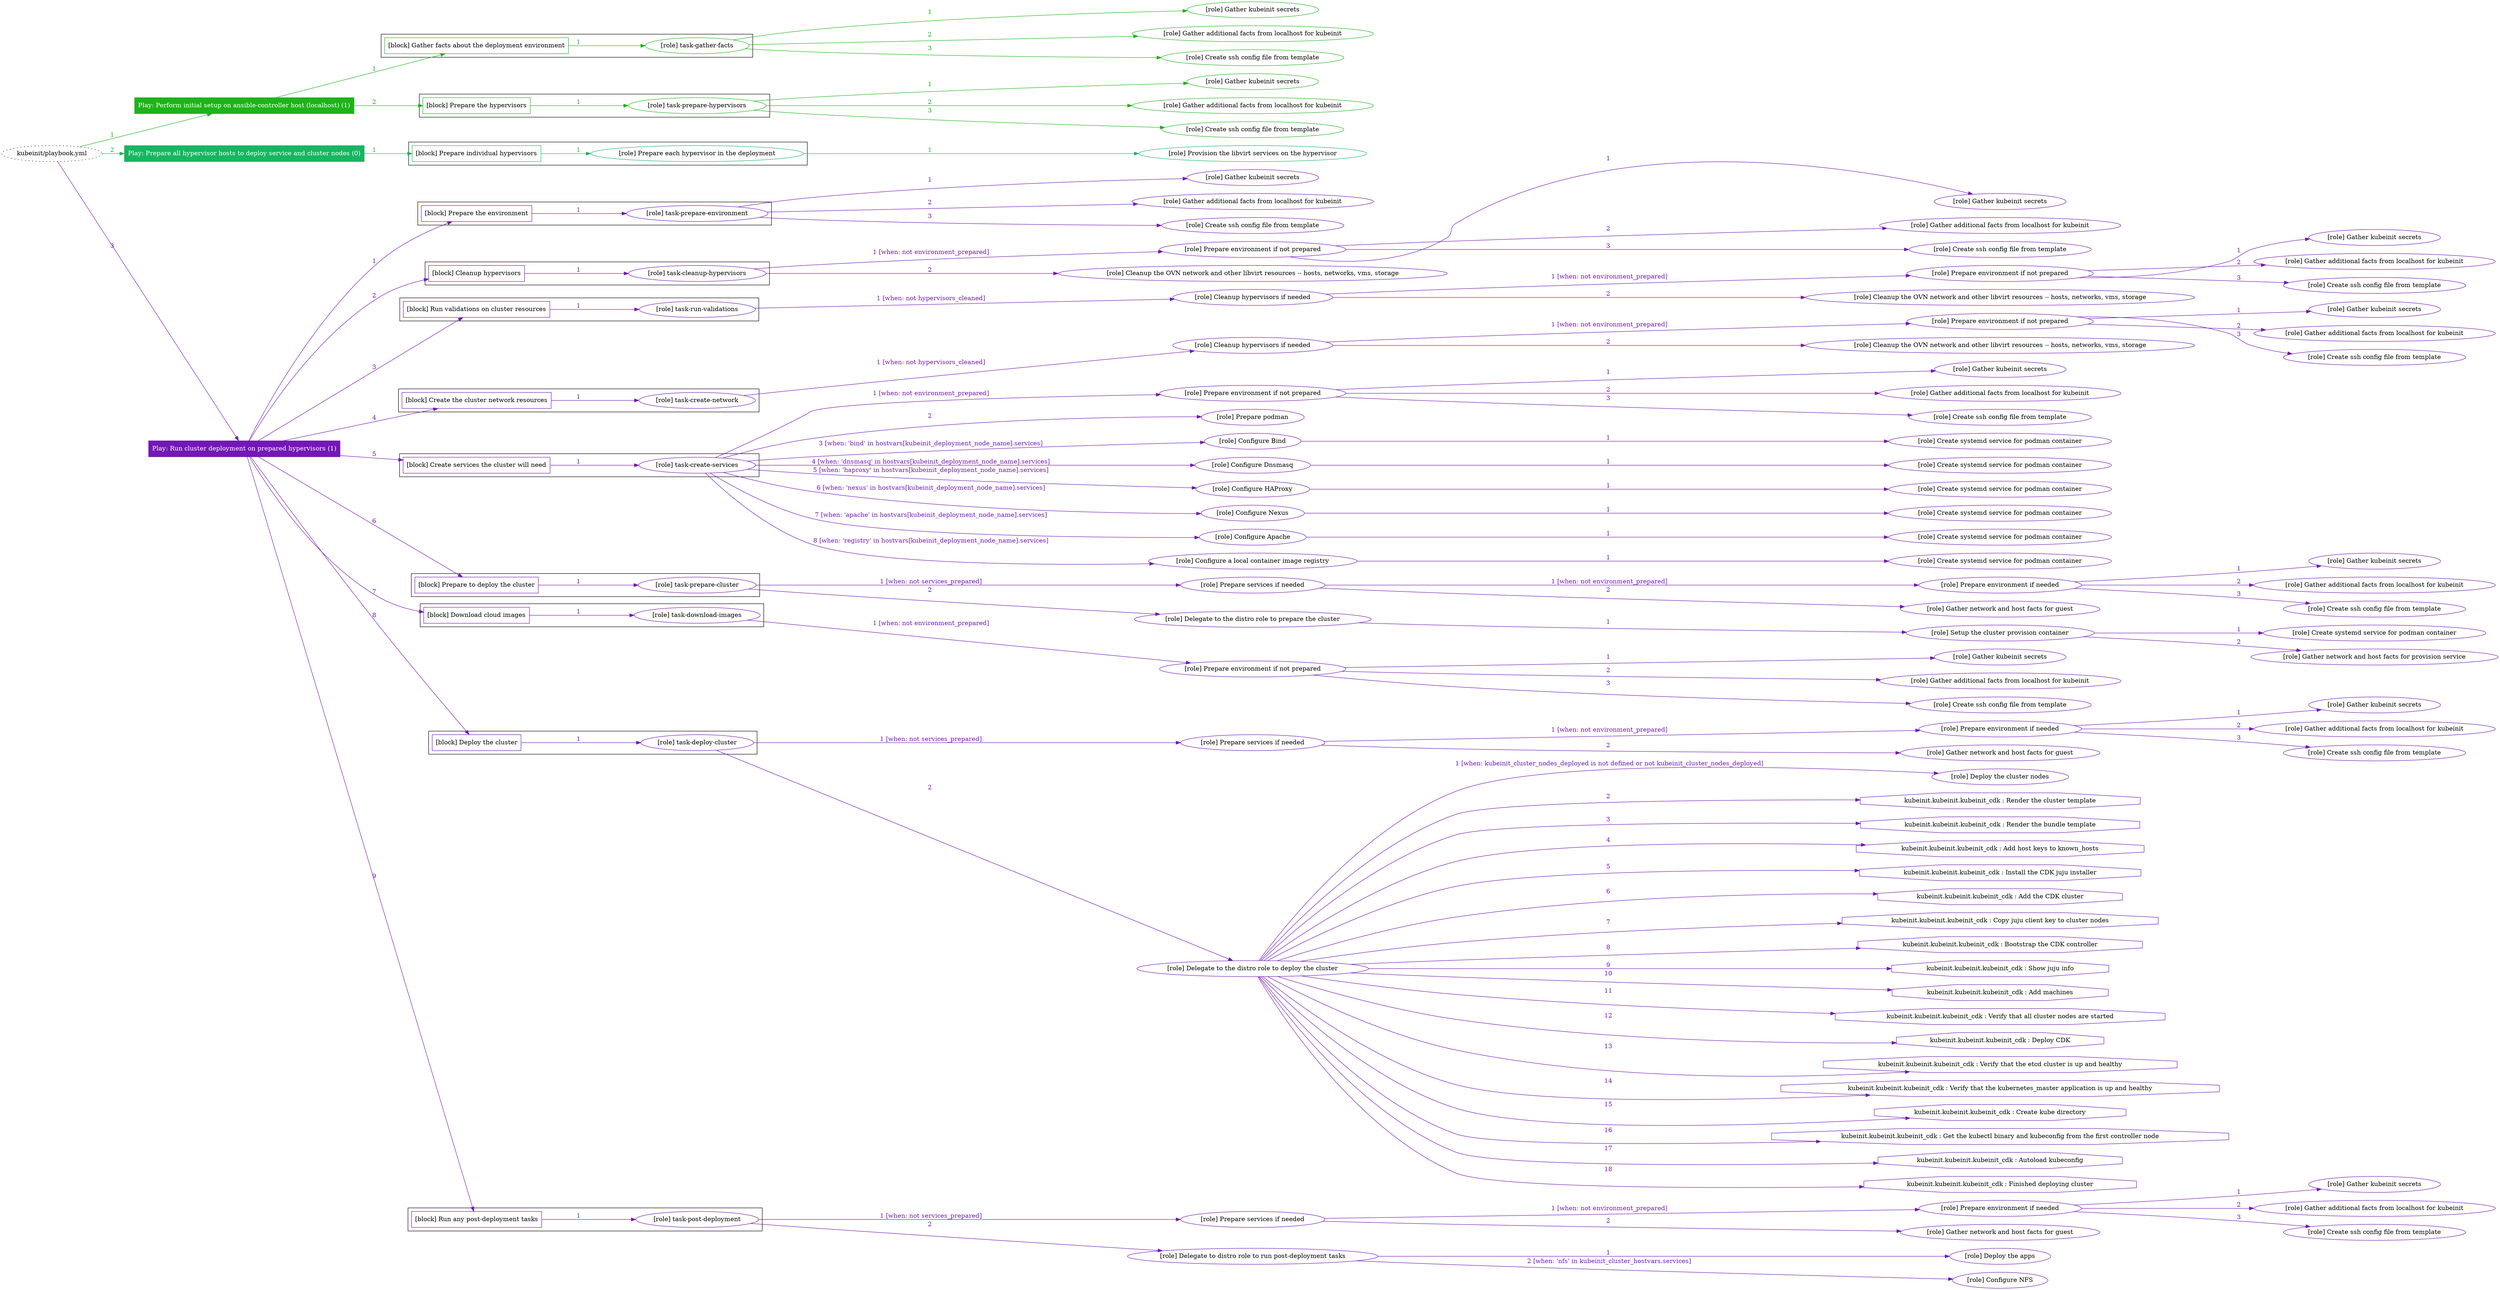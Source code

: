 digraph {
	graph [concentrate=true ordering=in rankdir=LR ratio=fill]
	edge [esep=5 sep=10]
	"kubeinit/playbook.yml" [URL="/home/runner/work/kubeinit/kubeinit/kubeinit/playbook.yml" id=playbook_3b37e452 style=dotted]
	play_360c2d4c [label="Play: Perform initial setup on ansible-controller host (localhost) (1)" URL="/home/runner/work/kubeinit/kubeinit/kubeinit/playbook.yml" color="#1db319" fontcolor="#ffffff" id=play_360c2d4c shape=box style=filled tooltip=localhost]
	"kubeinit/playbook.yml" -> play_360c2d4c [label="1 " color="#1db319" fontcolor="#1db319" id=edge_91021fd5 labeltooltip="1 " tooltip="1 "]
	subgraph "Gather kubeinit secrets" {
		role_ea882848 [label="[role] Gather kubeinit secrets" URL="/home/runner/.ansible/collections/ansible_collections/kubeinit/kubeinit/roles/kubeinit_prepare/tasks/gather_kubeinit_facts.yml" color="#1db319" id=role_ea882848 tooltip="Gather kubeinit secrets"]
	}
	subgraph "Gather additional facts from localhost for kubeinit" {
		role_31c56e1f [label="[role] Gather additional facts from localhost for kubeinit" URL="/home/runner/.ansible/collections/ansible_collections/kubeinit/kubeinit/roles/kubeinit_prepare/tasks/gather_kubeinit_facts.yml" color="#1db319" id=role_31c56e1f tooltip="Gather additional facts from localhost for kubeinit"]
	}
	subgraph "Create ssh config file from template" {
		role_27eafa38 [label="[role] Create ssh config file from template" URL="/home/runner/.ansible/collections/ansible_collections/kubeinit/kubeinit/roles/kubeinit_prepare/tasks/gather_kubeinit_facts.yml" color="#1db319" id=role_27eafa38 tooltip="Create ssh config file from template"]
	}
	subgraph "task-gather-facts" {
		role_3105020d [label="[role] task-gather-facts" URL="/home/runner/work/kubeinit/kubeinit/kubeinit/playbook.yml" color="#1db319" id=role_3105020d tooltip="task-gather-facts"]
		role_3105020d -> role_ea882848 [label="1 " color="#1db319" fontcolor="#1db319" id=edge_9f75a5e8 labeltooltip="1 " tooltip="1 "]
		role_3105020d -> role_31c56e1f [label="2 " color="#1db319" fontcolor="#1db319" id=edge_659d8048 labeltooltip="2 " tooltip="2 "]
		role_3105020d -> role_27eafa38 [label="3 " color="#1db319" fontcolor="#1db319" id=edge_bd22c895 labeltooltip="3 " tooltip="3 "]
	}
	subgraph "Gather kubeinit secrets" {
		role_14be255c [label="[role] Gather kubeinit secrets" URL="/home/runner/.ansible/collections/ansible_collections/kubeinit/kubeinit/roles/kubeinit_prepare/tasks/gather_kubeinit_facts.yml" color="#1db319" id=role_14be255c tooltip="Gather kubeinit secrets"]
	}
	subgraph "Gather additional facts from localhost for kubeinit" {
		role_66a039e3 [label="[role] Gather additional facts from localhost for kubeinit" URL="/home/runner/.ansible/collections/ansible_collections/kubeinit/kubeinit/roles/kubeinit_prepare/tasks/gather_kubeinit_facts.yml" color="#1db319" id=role_66a039e3 tooltip="Gather additional facts from localhost for kubeinit"]
	}
	subgraph "Create ssh config file from template" {
		role_ab0ba039 [label="[role] Create ssh config file from template" URL="/home/runner/.ansible/collections/ansible_collections/kubeinit/kubeinit/roles/kubeinit_prepare/tasks/gather_kubeinit_facts.yml" color="#1db319" id=role_ab0ba039 tooltip="Create ssh config file from template"]
	}
	subgraph "task-prepare-hypervisors" {
		role_f25f57b6 [label="[role] task-prepare-hypervisors" URL="/home/runner/work/kubeinit/kubeinit/kubeinit/playbook.yml" color="#1db319" id=role_f25f57b6 tooltip="task-prepare-hypervisors"]
		role_f25f57b6 -> role_14be255c [label="1 " color="#1db319" fontcolor="#1db319" id=edge_893fb3e1 labeltooltip="1 " tooltip="1 "]
		role_f25f57b6 -> role_66a039e3 [label="2 " color="#1db319" fontcolor="#1db319" id=edge_38ebc9cd labeltooltip="2 " tooltip="2 "]
		role_f25f57b6 -> role_ab0ba039 [label="3 " color="#1db319" fontcolor="#1db319" id=edge_50cd6fd3 labeltooltip="3 " tooltip="3 "]
	}
	subgraph "Play: Perform initial setup on ansible-controller host (localhost) (1)" {
		play_360c2d4c -> block_5e34e811 [label=1 color="#1db319" fontcolor="#1db319" id=edge_1907fbe1 labeltooltip=1 tooltip=1]
		subgraph cluster_block_5e34e811 {
			block_5e34e811 [label="[block] Gather facts about the deployment environment" URL="/home/runner/work/kubeinit/kubeinit/kubeinit/playbook.yml" color="#1db319" id=block_5e34e811 labeltooltip="Gather facts about the deployment environment" shape=box tooltip="Gather facts about the deployment environment"]
			block_5e34e811 -> role_3105020d [label="1 " color="#1db319" fontcolor="#1db319" id=edge_65d6b5a5 labeltooltip="1 " tooltip="1 "]
		}
		play_360c2d4c -> block_6657fe9d [label=2 color="#1db319" fontcolor="#1db319" id=edge_c2ac471c labeltooltip=2 tooltip=2]
		subgraph cluster_block_6657fe9d {
			block_6657fe9d [label="[block] Prepare the hypervisors" URL="/home/runner/work/kubeinit/kubeinit/kubeinit/playbook.yml" color="#1db319" id=block_6657fe9d labeltooltip="Prepare the hypervisors" shape=box tooltip="Prepare the hypervisors"]
			block_6657fe9d -> role_f25f57b6 [label="1 " color="#1db319" fontcolor="#1db319" id=edge_7747023d labeltooltip="1 " tooltip="1 "]
		}
	}
	play_800e9dfe [label="Play: Prepare all hypervisor hosts to deploy service and cluster nodes (0)" URL="/home/runner/work/kubeinit/kubeinit/kubeinit/playbook.yml" color="#16b661" fontcolor="#ffffff" id=play_800e9dfe shape=box style=filled tooltip="Play: Prepare all hypervisor hosts to deploy service and cluster nodes (0)"]
	"kubeinit/playbook.yml" -> play_800e9dfe [label="2 " color="#16b661" fontcolor="#16b661" id=edge_7721105d labeltooltip="2 " tooltip="2 "]
	subgraph "Provision the libvirt services on the hypervisor" {
		role_86040bbc [label="[role] Provision the libvirt services on the hypervisor" URL="/home/runner/.ansible/collections/ansible_collections/kubeinit/kubeinit/roles/kubeinit_prepare/tasks/prepare_hypervisor.yml" color="#16b661" id=role_86040bbc tooltip="Provision the libvirt services on the hypervisor"]
	}
	subgraph "Prepare each hypervisor in the deployment" {
		role_11993ac9 [label="[role] Prepare each hypervisor in the deployment" URL="/home/runner/work/kubeinit/kubeinit/kubeinit/playbook.yml" color="#16b661" id=role_11993ac9 tooltip="Prepare each hypervisor in the deployment"]
		role_11993ac9 -> role_86040bbc [label="1 " color="#16b661" fontcolor="#16b661" id=edge_bc8f6678 labeltooltip="1 " tooltip="1 "]
	}
	subgraph "Play: Prepare all hypervisor hosts to deploy service and cluster nodes (0)" {
		play_800e9dfe -> block_6d8a402f [label=1 color="#16b661" fontcolor="#16b661" id=edge_abdc476a labeltooltip=1 tooltip=1]
		subgraph cluster_block_6d8a402f {
			block_6d8a402f [label="[block] Prepare individual hypervisors" URL="/home/runner/work/kubeinit/kubeinit/kubeinit/playbook.yml" color="#16b661" id=block_6d8a402f labeltooltip="Prepare individual hypervisors" shape=box tooltip="Prepare individual hypervisors"]
			block_6d8a402f -> role_11993ac9 [label="1 " color="#16b661" fontcolor="#16b661" id=edge_d0e39edf labeltooltip="1 " tooltip="1 "]
		}
	}
	play_8bd42b9a [label="Play: Run cluster deployment on prepared hypervisors (1)" URL="/home/runner/work/kubeinit/kubeinit/kubeinit/playbook.yml" color="#7318b4" fontcolor="#ffffff" id=play_8bd42b9a shape=box style=filled tooltip=localhost]
	"kubeinit/playbook.yml" -> play_8bd42b9a [label="3 " color="#7318b4" fontcolor="#7318b4" id=edge_e35b1293 labeltooltip="3 " tooltip="3 "]
	subgraph "Gather kubeinit secrets" {
		role_532345cc [label="[role] Gather kubeinit secrets" URL="/home/runner/.ansible/collections/ansible_collections/kubeinit/kubeinit/roles/kubeinit_prepare/tasks/gather_kubeinit_facts.yml" color="#7318b4" id=role_532345cc tooltip="Gather kubeinit secrets"]
	}
	subgraph "Gather additional facts from localhost for kubeinit" {
		role_2ceafe05 [label="[role] Gather additional facts from localhost for kubeinit" URL="/home/runner/.ansible/collections/ansible_collections/kubeinit/kubeinit/roles/kubeinit_prepare/tasks/gather_kubeinit_facts.yml" color="#7318b4" id=role_2ceafe05 tooltip="Gather additional facts from localhost for kubeinit"]
	}
	subgraph "Create ssh config file from template" {
		role_01a2d645 [label="[role] Create ssh config file from template" URL="/home/runner/.ansible/collections/ansible_collections/kubeinit/kubeinit/roles/kubeinit_prepare/tasks/gather_kubeinit_facts.yml" color="#7318b4" id=role_01a2d645 tooltip="Create ssh config file from template"]
	}
	subgraph "task-prepare-environment" {
		role_55d20f44 [label="[role] task-prepare-environment" URL="/home/runner/work/kubeinit/kubeinit/kubeinit/playbook.yml" color="#7318b4" id=role_55d20f44 tooltip="task-prepare-environment"]
		role_55d20f44 -> role_532345cc [label="1 " color="#7318b4" fontcolor="#7318b4" id=edge_f7ebcd70 labeltooltip="1 " tooltip="1 "]
		role_55d20f44 -> role_2ceafe05 [label="2 " color="#7318b4" fontcolor="#7318b4" id=edge_6fd920c9 labeltooltip="2 " tooltip="2 "]
		role_55d20f44 -> role_01a2d645 [label="3 " color="#7318b4" fontcolor="#7318b4" id=edge_0a0a8390 labeltooltip="3 " tooltip="3 "]
	}
	subgraph "Gather kubeinit secrets" {
		role_47300f18 [label="[role] Gather kubeinit secrets" URL="/home/runner/.ansible/collections/ansible_collections/kubeinit/kubeinit/roles/kubeinit_prepare/tasks/gather_kubeinit_facts.yml" color="#7318b4" id=role_47300f18 tooltip="Gather kubeinit secrets"]
	}
	subgraph "Gather additional facts from localhost for kubeinit" {
		role_c5dfd866 [label="[role] Gather additional facts from localhost for kubeinit" URL="/home/runner/.ansible/collections/ansible_collections/kubeinit/kubeinit/roles/kubeinit_prepare/tasks/gather_kubeinit_facts.yml" color="#7318b4" id=role_c5dfd866 tooltip="Gather additional facts from localhost for kubeinit"]
	}
	subgraph "Create ssh config file from template" {
		role_70822067 [label="[role] Create ssh config file from template" URL="/home/runner/.ansible/collections/ansible_collections/kubeinit/kubeinit/roles/kubeinit_prepare/tasks/gather_kubeinit_facts.yml" color="#7318b4" id=role_70822067 tooltip="Create ssh config file from template"]
	}
	subgraph "Prepare environment if not prepared" {
		role_818c3ec5 [label="[role] Prepare environment if not prepared" URL="/home/runner/.ansible/collections/ansible_collections/kubeinit/kubeinit/roles/kubeinit_prepare/tasks/cleanup_hypervisors.yml" color="#7318b4" id=role_818c3ec5 tooltip="Prepare environment if not prepared"]
		role_818c3ec5 -> role_47300f18 [label="1 " color="#7318b4" fontcolor="#7318b4" id=edge_73001e1b labeltooltip="1 " tooltip="1 "]
		role_818c3ec5 -> role_c5dfd866 [label="2 " color="#7318b4" fontcolor="#7318b4" id=edge_ef7d039e labeltooltip="2 " tooltip="2 "]
		role_818c3ec5 -> role_70822067 [label="3 " color="#7318b4" fontcolor="#7318b4" id=edge_ca744773 labeltooltip="3 " tooltip="3 "]
	}
	subgraph "Cleanup the OVN network and other libvirt resources -- hosts, networks, vms, storage" {
		role_7beee5cb [label="[role] Cleanup the OVN network and other libvirt resources -- hosts, networks, vms, storage" URL="/home/runner/.ansible/collections/ansible_collections/kubeinit/kubeinit/roles/kubeinit_prepare/tasks/cleanup_hypervisors.yml" color="#7318b4" id=role_7beee5cb tooltip="Cleanup the OVN network and other libvirt resources -- hosts, networks, vms, storage"]
	}
	subgraph "task-cleanup-hypervisors" {
		role_1c40bf9e [label="[role] task-cleanup-hypervisors" URL="/home/runner/work/kubeinit/kubeinit/kubeinit/playbook.yml" color="#7318b4" id=role_1c40bf9e tooltip="task-cleanup-hypervisors"]
		role_1c40bf9e -> role_818c3ec5 [label="1 [when: not environment_prepared]" color="#7318b4" fontcolor="#7318b4" id=edge_4b00d526 labeltooltip="1 [when: not environment_prepared]" tooltip="1 [when: not environment_prepared]"]
		role_1c40bf9e -> role_7beee5cb [label="2 " color="#7318b4" fontcolor="#7318b4" id=edge_b71c4c86 labeltooltip="2 " tooltip="2 "]
	}
	subgraph "Gather kubeinit secrets" {
		role_f2fe9dba [label="[role] Gather kubeinit secrets" URL="/home/runner/.ansible/collections/ansible_collections/kubeinit/kubeinit/roles/kubeinit_prepare/tasks/gather_kubeinit_facts.yml" color="#7318b4" id=role_f2fe9dba tooltip="Gather kubeinit secrets"]
	}
	subgraph "Gather additional facts from localhost for kubeinit" {
		role_7a7a7477 [label="[role] Gather additional facts from localhost for kubeinit" URL="/home/runner/.ansible/collections/ansible_collections/kubeinit/kubeinit/roles/kubeinit_prepare/tasks/gather_kubeinit_facts.yml" color="#7318b4" id=role_7a7a7477 tooltip="Gather additional facts from localhost for kubeinit"]
	}
	subgraph "Create ssh config file from template" {
		role_494700b0 [label="[role] Create ssh config file from template" URL="/home/runner/.ansible/collections/ansible_collections/kubeinit/kubeinit/roles/kubeinit_prepare/tasks/gather_kubeinit_facts.yml" color="#7318b4" id=role_494700b0 tooltip="Create ssh config file from template"]
	}
	subgraph "Prepare environment if not prepared" {
		role_36cc3436 [label="[role] Prepare environment if not prepared" URL="/home/runner/.ansible/collections/ansible_collections/kubeinit/kubeinit/roles/kubeinit_prepare/tasks/cleanup_hypervisors.yml" color="#7318b4" id=role_36cc3436 tooltip="Prepare environment if not prepared"]
		role_36cc3436 -> role_f2fe9dba [label="1 " color="#7318b4" fontcolor="#7318b4" id=edge_f0c7b9e0 labeltooltip="1 " tooltip="1 "]
		role_36cc3436 -> role_7a7a7477 [label="2 " color="#7318b4" fontcolor="#7318b4" id=edge_02cf8288 labeltooltip="2 " tooltip="2 "]
		role_36cc3436 -> role_494700b0 [label="3 " color="#7318b4" fontcolor="#7318b4" id=edge_39e6e42d labeltooltip="3 " tooltip="3 "]
	}
	subgraph "Cleanup the OVN network and other libvirt resources -- hosts, networks, vms, storage" {
		role_5fbea545 [label="[role] Cleanup the OVN network and other libvirt resources -- hosts, networks, vms, storage" URL="/home/runner/.ansible/collections/ansible_collections/kubeinit/kubeinit/roles/kubeinit_prepare/tasks/cleanup_hypervisors.yml" color="#7318b4" id=role_5fbea545 tooltip="Cleanup the OVN network and other libvirt resources -- hosts, networks, vms, storage"]
	}
	subgraph "Cleanup hypervisors if needed" {
		role_3d99aa75 [label="[role] Cleanup hypervisors if needed" URL="/home/runner/.ansible/collections/ansible_collections/kubeinit/kubeinit/roles/kubeinit_validations/tasks/main.yml" color="#7318b4" id=role_3d99aa75 tooltip="Cleanup hypervisors if needed"]
		role_3d99aa75 -> role_36cc3436 [label="1 [when: not environment_prepared]" color="#7318b4" fontcolor="#7318b4" id=edge_18e7d1c7 labeltooltip="1 [when: not environment_prepared]" tooltip="1 [when: not environment_prepared]"]
		role_3d99aa75 -> role_5fbea545 [label="2 " color="#7318b4" fontcolor="#7318b4" id=edge_2e777cbf labeltooltip="2 " tooltip="2 "]
	}
	subgraph "task-run-validations" {
		role_792c87e7 [label="[role] task-run-validations" URL="/home/runner/work/kubeinit/kubeinit/kubeinit/playbook.yml" color="#7318b4" id=role_792c87e7 tooltip="task-run-validations"]
		role_792c87e7 -> role_3d99aa75 [label="1 [when: not hypervisors_cleaned]" color="#7318b4" fontcolor="#7318b4" id=edge_04b2799e labeltooltip="1 [when: not hypervisors_cleaned]" tooltip="1 [when: not hypervisors_cleaned]"]
	}
	subgraph "Gather kubeinit secrets" {
		role_2d4e9ceb [label="[role] Gather kubeinit secrets" URL="/home/runner/.ansible/collections/ansible_collections/kubeinit/kubeinit/roles/kubeinit_prepare/tasks/gather_kubeinit_facts.yml" color="#7318b4" id=role_2d4e9ceb tooltip="Gather kubeinit secrets"]
	}
	subgraph "Gather additional facts from localhost for kubeinit" {
		role_15e44783 [label="[role] Gather additional facts from localhost for kubeinit" URL="/home/runner/.ansible/collections/ansible_collections/kubeinit/kubeinit/roles/kubeinit_prepare/tasks/gather_kubeinit_facts.yml" color="#7318b4" id=role_15e44783 tooltip="Gather additional facts from localhost for kubeinit"]
	}
	subgraph "Create ssh config file from template" {
		role_88fb9bd9 [label="[role] Create ssh config file from template" URL="/home/runner/.ansible/collections/ansible_collections/kubeinit/kubeinit/roles/kubeinit_prepare/tasks/gather_kubeinit_facts.yml" color="#7318b4" id=role_88fb9bd9 tooltip="Create ssh config file from template"]
	}
	subgraph "Prepare environment if not prepared" {
		role_e8b217a5 [label="[role] Prepare environment if not prepared" URL="/home/runner/.ansible/collections/ansible_collections/kubeinit/kubeinit/roles/kubeinit_prepare/tasks/cleanup_hypervisors.yml" color="#7318b4" id=role_e8b217a5 tooltip="Prepare environment if not prepared"]
		role_e8b217a5 -> role_2d4e9ceb [label="1 " color="#7318b4" fontcolor="#7318b4" id=edge_bb308c58 labeltooltip="1 " tooltip="1 "]
		role_e8b217a5 -> role_15e44783 [label="2 " color="#7318b4" fontcolor="#7318b4" id=edge_b80c3da3 labeltooltip="2 " tooltip="2 "]
		role_e8b217a5 -> role_88fb9bd9 [label="3 " color="#7318b4" fontcolor="#7318b4" id=edge_78ec3226 labeltooltip="3 " tooltip="3 "]
	}
	subgraph "Cleanup the OVN network and other libvirt resources -- hosts, networks, vms, storage" {
		role_8363f24f [label="[role] Cleanup the OVN network and other libvirt resources -- hosts, networks, vms, storage" URL="/home/runner/.ansible/collections/ansible_collections/kubeinit/kubeinit/roles/kubeinit_prepare/tasks/cleanup_hypervisors.yml" color="#7318b4" id=role_8363f24f tooltip="Cleanup the OVN network and other libvirt resources -- hosts, networks, vms, storage"]
	}
	subgraph "Cleanup hypervisors if needed" {
		role_6d2e249d [label="[role] Cleanup hypervisors if needed" URL="/home/runner/.ansible/collections/ansible_collections/kubeinit/kubeinit/roles/kubeinit_libvirt/tasks/create_network.yml" color="#7318b4" id=role_6d2e249d tooltip="Cleanup hypervisors if needed"]
		role_6d2e249d -> role_e8b217a5 [label="1 [when: not environment_prepared]" color="#7318b4" fontcolor="#7318b4" id=edge_24ce5d4f labeltooltip="1 [when: not environment_prepared]" tooltip="1 [when: not environment_prepared]"]
		role_6d2e249d -> role_8363f24f [label="2 " color="#7318b4" fontcolor="#7318b4" id=edge_d453344c labeltooltip="2 " tooltip="2 "]
	}
	subgraph "task-create-network" {
		role_5b91f399 [label="[role] task-create-network" URL="/home/runner/work/kubeinit/kubeinit/kubeinit/playbook.yml" color="#7318b4" id=role_5b91f399 tooltip="task-create-network"]
		role_5b91f399 -> role_6d2e249d [label="1 [when: not hypervisors_cleaned]" color="#7318b4" fontcolor="#7318b4" id=edge_03b45d19 labeltooltip="1 [when: not hypervisors_cleaned]" tooltip="1 [when: not hypervisors_cleaned]"]
	}
	subgraph "Gather kubeinit secrets" {
		role_a3569d53 [label="[role] Gather kubeinit secrets" URL="/home/runner/.ansible/collections/ansible_collections/kubeinit/kubeinit/roles/kubeinit_prepare/tasks/gather_kubeinit_facts.yml" color="#7318b4" id=role_a3569d53 tooltip="Gather kubeinit secrets"]
	}
	subgraph "Gather additional facts from localhost for kubeinit" {
		role_89f5ee09 [label="[role] Gather additional facts from localhost for kubeinit" URL="/home/runner/.ansible/collections/ansible_collections/kubeinit/kubeinit/roles/kubeinit_prepare/tasks/gather_kubeinit_facts.yml" color="#7318b4" id=role_89f5ee09 tooltip="Gather additional facts from localhost for kubeinit"]
	}
	subgraph "Create ssh config file from template" {
		role_f587d623 [label="[role] Create ssh config file from template" URL="/home/runner/.ansible/collections/ansible_collections/kubeinit/kubeinit/roles/kubeinit_prepare/tasks/gather_kubeinit_facts.yml" color="#7318b4" id=role_f587d623 tooltip="Create ssh config file from template"]
	}
	subgraph "Prepare environment if not prepared" {
		role_34d4a535 [label="[role] Prepare environment if not prepared" URL="/home/runner/.ansible/collections/ansible_collections/kubeinit/kubeinit/roles/kubeinit_services/tasks/main.yml" color="#7318b4" id=role_34d4a535 tooltip="Prepare environment if not prepared"]
		role_34d4a535 -> role_a3569d53 [label="1 " color="#7318b4" fontcolor="#7318b4" id=edge_d381cc14 labeltooltip="1 " tooltip="1 "]
		role_34d4a535 -> role_89f5ee09 [label="2 " color="#7318b4" fontcolor="#7318b4" id=edge_0caadff8 labeltooltip="2 " tooltip="2 "]
		role_34d4a535 -> role_f587d623 [label="3 " color="#7318b4" fontcolor="#7318b4" id=edge_bfb29049 labeltooltip="3 " tooltip="3 "]
	}
	subgraph "Prepare podman" {
		role_8f93bff7 [label="[role] Prepare podman" URL="/home/runner/.ansible/collections/ansible_collections/kubeinit/kubeinit/roles/kubeinit_services/tasks/00_create_service_pod.yml" color="#7318b4" id=role_8f93bff7 tooltip="Prepare podman"]
	}
	subgraph "Create systemd service for podman container" {
		role_2a3897d2 [label="[role] Create systemd service for podman container" URL="/home/runner/.ansible/collections/ansible_collections/kubeinit/kubeinit/roles/kubeinit_bind/tasks/main.yml" color="#7318b4" id=role_2a3897d2 tooltip="Create systemd service for podman container"]
	}
	subgraph "Configure Bind" {
		role_b26e2951 [label="[role] Configure Bind" URL="/home/runner/.ansible/collections/ansible_collections/kubeinit/kubeinit/roles/kubeinit_services/tasks/start_services_containers.yml" color="#7318b4" id=role_b26e2951 tooltip="Configure Bind"]
		role_b26e2951 -> role_2a3897d2 [label="1 " color="#7318b4" fontcolor="#7318b4" id=edge_f99e92dc labeltooltip="1 " tooltip="1 "]
	}
	subgraph "Create systemd service for podman container" {
		role_29aaee84 [label="[role] Create systemd service for podman container" URL="/home/runner/.ansible/collections/ansible_collections/kubeinit/kubeinit/roles/kubeinit_dnsmasq/tasks/main.yml" color="#7318b4" id=role_29aaee84 tooltip="Create systemd service for podman container"]
	}
	subgraph "Configure Dnsmasq" {
		role_0491d5f3 [label="[role] Configure Dnsmasq" URL="/home/runner/.ansible/collections/ansible_collections/kubeinit/kubeinit/roles/kubeinit_services/tasks/start_services_containers.yml" color="#7318b4" id=role_0491d5f3 tooltip="Configure Dnsmasq"]
		role_0491d5f3 -> role_29aaee84 [label="1 " color="#7318b4" fontcolor="#7318b4" id=edge_66e7565f labeltooltip="1 " tooltip="1 "]
	}
	subgraph "Create systemd service for podman container" {
		role_543b0492 [label="[role] Create systemd service for podman container" URL="/home/runner/.ansible/collections/ansible_collections/kubeinit/kubeinit/roles/kubeinit_haproxy/tasks/main.yml" color="#7318b4" id=role_543b0492 tooltip="Create systemd service for podman container"]
	}
	subgraph "Configure HAProxy" {
		role_cb4c97b8 [label="[role] Configure HAProxy" URL="/home/runner/.ansible/collections/ansible_collections/kubeinit/kubeinit/roles/kubeinit_services/tasks/start_services_containers.yml" color="#7318b4" id=role_cb4c97b8 tooltip="Configure HAProxy"]
		role_cb4c97b8 -> role_543b0492 [label="1 " color="#7318b4" fontcolor="#7318b4" id=edge_fe84b1f6 labeltooltip="1 " tooltip="1 "]
	}
	subgraph "Create systemd service for podman container" {
		role_afde7040 [label="[role] Create systemd service for podman container" URL="/home/runner/.ansible/collections/ansible_collections/kubeinit/kubeinit/roles/kubeinit_nexus/tasks/main.yml" color="#7318b4" id=role_afde7040 tooltip="Create systemd service for podman container"]
	}
	subgraph "Configure Nexus" {
		role_408b2458 [label="[role] Configure Nexus" URL="/home/runner/.ansible/collections/ansible_collections/kubeinit/kubeinit/roles/kubeinit_services/tasks/start_services_containers.yml" color="#7318b4" id=role_408b2458 tooltip="Configure Nexus"]
		role_408b2458 -> role_afde7040 [label="1 " color="#7318b4" fontcolor="#7318b4" id=edge_9594271b labeltooltip="1 " tooltip="1 "]
	}
	subgraph "Create systemd service for podman container" {
		role_50304197 [label="[role] Create systemd service for podman container" URL="/home/runner/.ansible/collections/ansible_collections/kubeinit/kubeinit/roles/kubeinit_apache/tasks/main.yml" color="#7318b4" id=role_50304197 tooltip="Create systemd service for podman container"]
	}
	subgraph "Configure Apache" {
		role_d90d7fc7 [label="[role] Configure Apache" URL="/home/runner/.ansible/collections/ansible_collections/kubeinit/kubeinit/roles/kubeinit_services/tasks/start_services_containers.yml" color="#7318b4" id=role_d90d7fc7 tooltip="Configure Apache"]
		role_d90d7fc7 -> role_50304197 [label="1 " color="#7318b4" fontcolor="#7318b4" id=edge_68cf2593 labeltooltip="1 " tooltip="1 "]
	}
	subgraph "Create systemd service for podman container" {
		role_1f5a5f9e [label="[role] Create systemd service for podman container" URL="/home/runner/.ansible/collections/ansible_collections/kubeinit/kubeinit/roles/kubeinit_registry/tasks/main.yml" color="#7318b4" id=role_1f5a5f9e tooltip="Create systemd service for podman container"]
	}
	subgraph "Configure a local container image registry" {
		role_2e7edb19 [label="[role] Configure a local container image registry" URL="/home/runner/.ansible/collections/ansible_collections/kubeinit/kubeinit/roles/kubeinit_services/tasks/start_services_containers.yml" color="#7318b4" id=role_2e7edb19 tooltip="Configure a local container image registry"]
		role_2e7edb19 -> role_1f5a5f9e [label="1 " color="#7318b4" fontcolor="#7318b4" id=edge_633bf786 labeltooltip="1 " tooltip="1 "]
	}
	subgraph "task-create-services" {
		role_7564dfad [label="[role] task-create-services" URL="/home/runner/work/kubeinit/kubeinit/kubeinit/playbook.yml" color="#7318b4" id=role_7564dfad tooltip="task-create-services"]
		role_7564dfad -> role_34d4a535 [label="1 [when: not environment_prepared]" color="#7318b4" fontcolor="#7318b4" id=edge_70dec1ed labeltooltip="1 [when: not environment_prepared]" tooltip="1 [when: not environment_prepared]"]
		role_7564dfad -> role_8f93bff7 [label="2 " color="#7318b4" fontcolor="#7318b4" id=edge_8eea9d41 labeltooltip="2 " tooltip="2 "]
		role_7564dfad -> role_b26e2951 [label="3 [when: 'bind' in hostvars[kubeinit_deployment_node_name].services]" color="#7318b4" fontcolor="#7318b4" id=edge_c3fffbf3 labeltooltip="3 [when: 'bind' in hostvars[kubeinit_deployment_node_name].services]" tooltip="3 [when: 'bind' in hostvars[kubeinit_deployment_node_name].services]"]
		role_7564dfad -> role_0491d5f3 [label="4 [when: 'dnsmasq' in hostvars[kubeinit_deployment_node_name].services]" color="#7318b4" fontcolor="#7318b4" id=edge_8bf615b7 labeltooltip="4 [when: 'dnsmasq' in hostvars[kubeinit_deployment_node_name].services]" tooltip="4 [when: 'dnsmasq' in hostvars[kubeinit_deployment_node_name].services]"]
		role_7564dfad -> role_cb4c97b8 [label="5 [when: 'haproxy' in hostvars[kubeinit_deployment_node_name].services]" color="#7318b4" fontcolor="#7318b4" id=edge_ffb120b3 labeltooltip="5 [when: 'haproxy' in hostvars[kubeinit_deployment_node_name].services]" tooltip="5 [when: 'haproxy' in hostvars[kubeinit_deployment_node_name].services]"]
		role_7564dfad -> role_408b2458 [label="6 [when: 'nexus' in hostvars[kubeinit_deployment_node_name].services]" color="#7318b4" fontcolor="#7318b4" id=edge_ccc65208 labeltooltip="6 [when: 'nexus' in hostvars[kubeinit_deployment_node_name].services]" tooltip="6 [when: 'nexus' in hostvars[kubeinit_deployment_node_name].services]"]
		role_7564dfad -> role_d90d7fc7 [label="7 [when: 'apache' in hostvars[kubeinit_deployment_node_name].services]" color="#7318b4" fontcolor="#7318b4" id=edge_a32b6c2c labeltooltip="7 [when: 'apache' in hostvars[kubeinit_deployment_node_name].services]" tooltip="7 [when: 'apache' in hostvars[kubeinit_deployment_node_name].services]"]
		role_7564dfad -> role_2e7edb19 [label="8 [when: 'registry' in hostvars[kubeinit_deployment_node_name].services]" color="#7318b4" fontcolor="#7318b4" id=edge_bd82e862 labeltooltip="8 [when: 'registry' in hostvars[kubeinit_deployment_node_name].services]" tooltip="8 [when: 'registry' in hostvars[kubeinit_deployment_node_name].services]"]
	}
	subgraph "Gather kubeinit secrets" {
		role_e3f36f22 [label="[role] Gather kubeinit secrets" URL="/home/runner/.ansible/collections/ansible_collections/kubeinit/kubeinit/roles/kubeinit_prepare/tasks/gather_kubeinit_facts.yml" color="#7318b4" id=role_e3f36f22 tooltip="Gather kubeinit secrets"]
	}
	subgraph "Gather additional facts from localhost for kubeinit" {
		role_3717c08e [label="[role] Gather additional facts from localhost for kubeinit" URL="/home/runner/.ansible/collections/ansible_collections/kubeinit/kubeinit/roles/kubeinit_prepare/tasks/gather_kubeinit_facts.yml" color="#7318b4" id=role_3717c08e tooltip="Gather additional facts from localhost for kubeinit"]
	}
	subgraph "Create ssh config file from template" {
		role_bc0ce09c [label="[role] Create ssh config file from template" URL="/home/runner/.ansible/collections/ansible_collections/kubeinit/kubeinit/roles/kubeinit_prepare/tasks/gather_kubeinit_facts.yml" color="#7318b4" id=role_bc0ce09c tooltip="Create ssh config file from template"]
	}
	subgraph "Prepare environment if needed" {
		role_7a982067 [label="[role] Prepare environment if needed" URL="/home/runner/.ansible/collections/ansible_collections/kubeinit/kubeinit/roles/kubeinit_services/tasks/prepare_services.yml" color="#7318b4" id=role_7a982067 tooltip="Prepare environment if needed"]
		role_7a982067 -> role_e3f36f22 [label="1 " color="#7318b4" fontcolor="#7318b4" id=edge_ea7087df labeltooltip="1 " tooltip="1 "]
		role_7a982067 -> role_3717c08e [label="2 " color="#7318b4" fontcolor="#7318b4" id=edge_2bc491e7 labeltooltip="2 " tooltip="2 "]
		role_7a982067 -> role_bc0ce09c [label="3 " color="#7318b4" fontcolor="#7318b4" id=edge_22ca3b45 labeltooltip="3 " tooltip="3 "]
	}
	subgraph "Gather network and host facts for guest" {
		role_19f1d19e [label="[role] Gather network and host facts for guest" URL="/home/runner/.ansible/collections/ansible_collections/kubeinit/kubeinit/roles/kubeinit_services/tasks/prepare_services.yml" color="#7318b4" id=role_19f1d19e tooltip="Gather network and host facts for guest"]
	}
	subgraph "Prepare services if needed" {
		role_f237e4f0 [label="[role] Prepare services if needed" URL="/home/runner/.ansible/collections/ansible_collections/kubeinit/kubeinit/roles/kubeinit_prepare/tasks/prepare_cluster.yml" color="#7318b4" id=role_f237e4f0 tooltip="Prepare services if needed"]
		role_f237e4f0 -> role_7a982067 [label="1 [when: not environment_prepared]" color="#7318b4" fontcolor="#7318b4" id=edge_a3e5e89d labeltooltip="1 [when: not environment_prepared]" tooltip="1 [when: not environment_prepared]"]
		role_f237e4f0 -> role_19f1d19e [label="2 " color="#7318b4" fontcolor="#7318b4" id=edge_3398b837 labeltooltip="2 " tooltip="2 "]
	}
	subgraph "Create systemd service for podman container" {
		role_aabb4139 [label="[role] Create systemd service for podman container" URL="/home/runner/.ansible/collections/ansible_collections/kubeinit/kubeinit/roles/kubeinit_services/tasks/create_provision_container.yml" color="#7318b4" id=role_aabb4139 tooltip="Create systemd service for podman container"]
	}
	subgraph "Gather network and host facts for provision service" {
		role_55233422 [label="[role] Gather network and host facts for provision service" URL="/home/runner/.ansible/collections/ansible_collections/kubeinit/kubeinit/roles/kubeinit_services/tasks/create_provision_container.yml" color="#7318b4" id=role_55233422 tooltip="Gather network and host facts for provision service"]
	}
	subgraph "Setup the cluster provision container" {
		role_ecf400a3 [label="[role] Setup the cluster provision container" URL="/home/runner/.ansible/collections/ansible_collections/kubeinit/kubeinit/roles/kubeinit_cdk/tasks/prepare_cluster.yml" color="#7318b4" id=role_ecf400a3 tooltip="Setup the cluster provision container"]
		role_ecf400a3 -> role_aabb4139 [label="1 " color="#7318b4" fontcolor="#7318b4" id=edge_575b6538 labeltooltip="1 " tooltip="1 "]
		role_ecf400a3 -> role_55233422 [label="2 " color="#7318b4" fontcolor="#7318b4" id=edge_b633b2c1 labeltooltip="2 " tooltip="2 "]
	}
	subgraph "Delegate to the distro role to prepare the cluster" {
		role_7e0f0737 [label="[role] Delegate to the distro role to prepare the cluster" URL="/home/runner/.ansible/collections/ansible_collections/kubeinit/kubeinit/roles/kubeinit_prepare/tasks/prepare_cluster.yml" color="#7318b4" id=role_7e0f0737 tooltip="Delegate to the distro role to prepare the cluster"]
		role_7e0f0737 -> role_ecf400a3 [label="1 " color="#7318b4" fontcolor="#7318b4" id=edge_1c95d1e7 labeltooltip="1 " tooltip="1 "]
	}
	subgraph "task-prepare-cluster" {
		role_758f4c3c [label="[role] task-prepare-cluster" URL="/home/runner/work/kubeinit/kubeinit/kubeinit/playbook.yml" color="#7318b4" id=role_758f4c3c tooltip="task-prepare-cluster"]
		role_758f4c3c -> role_f237e4f0 [label="1 [when: not services_prepared]" color="#7318b4" fontcolor="#7318b4" id=edge_8b14850d labeltooltip="1 [when: not services_prepared]" tooltip="1 [when: not services_prepared]"]
		role_758f4c3c -> role_7e0f0737 [label="2 " color="#7318b4" fontcolor="#7318b4" id=edge_9f651f91 labeltooltip="2 " tooltip="2 "]
	}
	subgraph "Gather kubeinit secrets" {
		role_1e5adfa5 [label="[role] Gather kubeinit secrets" URL="/home/runner/.ansible/collections/ansible_collections/kubeinit/kubeinit/roles/kubeinit_prepare/tasks/gather_kubeinit_facts.yml" color="#7318b4" id=role_1e5adfa5 tooltip="Gather kubeinit secrets"]
	}
	subgraph "Gather additional facts from localhost for kubeinit" {
		role_729344f3 [label="[role] Gather additional facts from localhost for kubeinit" URL="/home/runner/.ansible/collections/ansible_collections/kubeinit/kubeinit/roles/kubeinit_prepare/tasks/gather_kubeinit_facts.yml" color="#7318b4" id=role_729344f3 tooltip="Gather additional facts from localhost for kubeinit"]
	}
	subgraph "Create ssh config file from template" {
		role_051df45a [label="[role] Create ssh config file from template" URL="/home/runner/.ansible/collections/ansible_collections/kubeinit/kubeinit/roles/kubeinit_prepare/tasks/gather_kubeinit_facts.yml" color="#7318b4" id=role_051df45a tooltip="Create ssh config file from template"]
	}
	subgraph "Prepare environment if not prepared" {
		role_84dad0c9 [label="[role] Prepare environment if not prepared" URL="/home/runner/.ansible/collections/ansible_collections/kubeinit/kubeinit/roles/kubeinit_libvirt/tasks/download_cloud_images.yml" color="#7318b4" id=role_84dad0c9 tooltip="Prepare environment if not prepared"]
		role_84dad0c9 -> role_1e5adfa5 [label="1 " color="#7318b4" fontcolor="#7318b4" id=edge_ef1219e2 labeltooltip="1 " tooltip="1 "]
		role_84dad0c9 -> role_729344f3 [label="2 " color="#7318b4" fontcolor="#7318b4" id=edge_b287a078 labeltooltip="2 " tooltip="2 "]
		role_84dad0c9 -> role_051df45a [label="3 " color="#7318b4" fontcolor="#7318b4" id=edge_47730cd7 labeltooltip="3 " tooltip="3 "]
	}
	subgraph "task-download-images" {
		role_502d1df2 [label="[role] task-download-images" URL="/home/runner/work/kubeinit/kubeinit/kubeinit/playbook.yml" color="#7318b4" id=role_502d1df2 tooltip="task-download-images"]
		role_502d1df2 -> role_84dad0c9 [label="1 [when: not environment_prepared]" color="#7318b4" fontcolor="#7318b4" id=edge_4d50ab1d labeltooltip="1 [when: not environment_prepared]" tooltip="1 [when: not environment_prepared]"]
	}
	subgraph "Gather kubeinit secrets" {
		role_da57009b [label="[role] Gather kubeinit secrets" URL="/home/runner/.ansible/collections/ansible_collections/kubeinit/kubeinit/roles/kubeinit_prepare/tasks/gather_kubeinit_facts.yml" color="#7318b4" id=role_da57009b tooltip="Gather kubeinit secrets"]
	}
	subgraph "Gather additional facts from localhost for kubeinit" {
		role_37cb04e9 [label="[role] Gather additional facts from localhost for kubeinit" URL="/home/runner/.ansible/collections/ansible_collections/kubeinit/kubeinit/roles/kubeinit_prepare/tasks/gather_kubeinit_facts.yml" color="#7318b4" id=role_37cb04e9 tooltip="Gather additional facts from localhost for kubeinit"]
	}
	subgraph "Create ssh config file from template" {
		role_8f1c13a0 [label="[role] Create ssh config file from template" URL="/home/runner/.ansible/collections/ansible_collections/kubeinit/kubeinit/roles/kubeinit_prepare/tasks/gather_kubeinit_facts.yml" color="#7318b4" id=role_8f1c13a0 tooltip="Create ssh config file from template"]
	}
	subgraph "Prepare environment if needed" {
		role_4034d8fe [label="[role] Prepare environment if needed" URL="/home/runner/.ansible/collections/ansible_collections/kubeinit/kubeinit/roles/kubeinit_services/tasks/prepare_services.yml" color="#7318b4" id=role_4034d8fe tooltip="Prepare environment if needed"]
		role_4034d8fe -> role_da57009b [label="1 " color="#7318b4" fontcolor="#7318b4" id=edge_ffe5127c labeltooltip="1 " tooltip="1 "]
		role_4034d8fe -> role_37cb04e9 [label="2 " color="#7318b4" fontcolor="#7318b4" id=edge_9dde7f70 labeltooltip="2 " tooltip="2 "]
		role_4034d8fe -> role_8f1c13a0 [label="3 " color="#7318b4" fontcolor="#7318b4" id=edge_0ef35fe0 labeltooltip="3 " tooltip="3 "]
	}
	subgraph "Gather network and host facts for guest" {
		role_2435f95d [label="[role] Gather network and host facts for guest" URL="/home/runner/.ansible/collections/ansible_collections/kubeinit/kubeinit/roles/kubeinit_services/tasks/prepare_services.yml" color="#7318b4" id=role_2435f95d tooltip="Gather network and host facts for guest"]
	}
	subgraph "Prepare services if needed" {
		role_7ef30cfb [label="[role] Prepare services if needed" URL="/home/runner/.ansible/collections/ansible_collections/kubeinit/kubeinit/roles/kubeinit_prepare/tasks/deploy_cluster.yml" color="#7318b4" id=role_7ef30cfb tooltip="Prepare services if needed"]
		role_7ef30cfb -> role_4034d8fe [label="1 [when: not environment_prepared]" color="#7318b4" fontcolor="#7318b4" id=edge_8c24cc64 labeltooltip="1 [when: not environment_prepared]" tooltip="1 [when: not environment_prepared]"]
		role_7ef30cfb -> role_2435f95d [label="2 " color="#7318b4" fontcolor="#7318b4" id=edge_86eadcc4 labeltooltip="2 " tooltip="2 "]
	}
	subgraph "Deploy the cluster nodes" {
		role_715c04b2 [label="[role] Deploy the cluster nodes" URL="/home/runner/.ansible/collections/ansible_collections/kubeinit/kubeinit/roles/kubeinit_cdk/tasks/main.yml" color="#7318b4" id=role_715c04b2 tooltip="Deploy the cluster nodes"]
	}
	subgraph "Delegate to the distro role to deploy the cluster" {
		role_85107bdb [label="[role] Delegate to the distro role to deploy the cluster" URL="/home/runner/.ansible/collections/ansible_collections/kubeinit/kubeinit/roles/kubeinit_prepare/tasks/deploy_cluster.yml" color="#7318b4" id=role_85107bdb tooltip="Delegate to the distro role to deploy the cluster"]
		role_85107bdb -> role_715c04b2 [label="1 [when: kubeinit_cluster_nodes_deployed is not defined or not kubeinit_cluster_nodes_deployed]" color="#7318b4" fontcolor="#7318b4" id=edge_fde0b4fe labeltooltip="1 [when: kubeinit_cluster_nodes_deployed is not defined or not kubeinit_cluster_nodes_deployed]" tooltip="1 [when: kubeinit_cluster_nodes_deployed is not defined or not kubeinit_cluster_nodes_deployed]"]
		task_e73d4aae [label="kubeinit.kubeinit.kubeinit_cdk : Render the cluster template" URL="/home/runner/.ansible/collections/ansible_collections/kubeinit/kubeinit/roles/kubeinit_cdk/tasks/main.yml" color="#7318b4" id=task_e73d4aae shape=octagon tooltip="kubeinit.kubeinit.kubeinit_cdk : Render the cluster template"]
		role_85107bdb -> task_e73d4aae [label="2 " color="#7318b4" fontcolor="#7318b4" id=edge_dddd1048 labeltooltip="2 " tooltip="2 "]
		task_0821f55f [label="kubeinit.kubeinit.kubeinit_cdk : Render the bundle template" URL="/home/runner/.ansible/collections/ansible_collections/kubeinit/kubeinit/roles/kubeinit_cdk/tasks/main.yml" color="#7318b4" id=task_0821f55f shape=octagon tooltip="kubeinit.kubeinit.kubeinit_cdk : Render the bundle template"]
		role_85107bdb -> task_0821f55f [label="3 " color="#7318b4" fontcolor="#7318b4" id=edge_b4479635 labeltooltip="3 " tooltip="3 "]
		task_f2372552 [label="kubeinit.kubeinit.kubeinit_cdk : Add host keys to known_hosts" URL="/home/runner/.ansible/collections/ansible_collections/kubeinit/kubeinit/roles/kubeinit_cdk/tasks/main.yml" color="#7318b4" id=task_f2372552 shape=octagon tooltip="kubeinit.kubeinit.kubeinit_cdk : Add host keys to known_hosts"]
		role_85107bdb -> task_f2372552 [label="4 " color="#7318b4" fontcolor="#7318b4" id=edge_1086816d labeltooltip="4 " tooltip="4 "]
		task_06beb836 [label="kubeinit.kubeinit.kubeinit_cdk : Install the CDK juju installer" URL="/home/runner/.ansible/collections/ansible_collections/kubeinit/kubeinit/roles/kubeinit_cdk/tasks/main.yml" color="#7318b4" id=task_06beb836 shape=octagon tooltip="kubeinit.kubeinit.kubeinit_cdk : Install the CDK juju installer"]
		role_85107bdb -> task_06beb836 [label="5 " color="#7318b4" fontcolor="#7318b4" id=edge_090dbca3 labeltooltip="5 " tooltip="5 "]
		task_9f54b617 [label="kubeinit.kubeinit.kubeinit_cdk : Add the CDK cluster" URL="/home/runner/.ansible/collections/ansible_collections/kubeinit/kubeinit/roles/kubeinit_cdk/tasks/main.yml" color="#7318b4" id=task_9f54b617 shape=octagon tooltip="kubeinit.kubeinit.kubeinit_cdk : Add the CDK cluster"]
		role_85107bdb -> task_9f54b617 [label="6 " color="#7318b4" fontcolor="#7318b4" id=edge_9610cc44 labeltooltip="6 " tooltip="6 "]
		task_ceb3efc7 [label="kubeinit.kubeinit.kubeinit_cdk : Copy juju client key to cluster nodes" URL="/home/runner/.ansible/collections/ansible_collections/kubeinit/kubeinit/roles/kubeinit_cdk/tasks/main.yml" color="#7318b4" id=task_ceb3efc7 shape=octagon tooltip="kubeinit.kubeinit.kubeinit_cdk : Copy juju client key to cluster nodes"]
		role_85107bdb -> task_ceb3efc7 [label="7 " color="#7318b4" fontcolor="#7318b4" id=edge_df8108e7 labeltooltip="7 " tooltip="7 "]
		task_db2bf023 [label="kubeinit.kubeinit.kubeinit_cdk : Bootstrap the CDK controller" URL="/home/runner/.ansible/collections/ansible_collections/kubeinit/kubeinit/roles/kubeinit_cdk/tasks/main.yml" color="#7318b4" id=task_db2bf023 shape=octagon tooltip="kubeinit.kubeinit.kubeinit_cdk : Bootstrap the CDK controller"]
		role_85107bdb -> task_db2bf023 [label="8 " color="#7318b4" fontcolor="#7318b4" id=edge_bb02cd40 labeltooltip="8 " tooltip="8 "]
		task_75f9a088 [label="kubeinit.kubeinit.kubeinit_cdk : Show juju info" URL="/home/runner/.ansible/collections/ansible_collections/kubeinit/kubeinit/roles/kubeinit_cdk/tasks/main.yml" color="#7318b4" id=task_75f9a088 shape=octagon tooltip="kubeinit.kubeinit.kubeinit_cdk : Show juju info"]
		role_85107bdb -> task_75f9a088 [label="9 " color="#7318b4" fontcolor="#7318b4" id=edge_9ee02bf9 labeltooltip="9 " tooltip="9 "]
		task_fad42476 [label="kubeinit.kubeinit.kubeinit_cdk : Add machines" URL="/home/runner/.ansible/collections/ansible_collections/kubeinit/kubeinit/roles/kubeinit_cdk/tasks/main.yml" color="#7318b4" id=task_fad42476 shape=octagon tooltip="kubeinit.kubeinit.kubeinit_cdk : Add machines"]
		role_85107bdb -> task_fad42476 [label="10 " color="#7318b4" fontcolor="#7318b4" id=edge_81831b24 labeltooltip="10 " tooltip="10 "]
		task_2ee96593 [label="kubeinit.kubeinit.kubeinit_cdk : Verify that all cluster nodes are started" URL="/home/runner/.ansible/collections/ansible_collections/kubeinit/kubeinit/roles/kubeinit_cdk/tasks/main.yml" color="#7318b4" id=task_2ee96593 shape=octagon tooltip="kubeinit.kubeinit.kubeinit_cdk : Verify that all cluster nodes are started"]
		role_85107bdb -> task_2ee96593 [label="11 " color="#7318b4" fontcolor="#7318b4" id=edge_063032ea labeltooltip="11 " tooltip="11 "]
		task_671de658 [label="kubeinit.kubeinit.kubeinit_cdk : Deploy CDK" URL="/home/runner/.ansible/collections/ansible_collections/kubeinit/kubeinit/roles/kubeinit_cdk/tasks/main.yml" color="#7318b4" id=task_671de658 shape=octagon tooltip="kubeinit.kubeinit.kubeinit_cdk : Deploy CDK"]
		role_85107bdb -> task_671de658 [label="12 " color="#7318b4" fontcolor="#7318b4" id=edge_4cf3bb77 labeltooltip="12 " tooltip="12 "]
		task_8d210014 [label="kubeinit.kubeinit.kubeinit_cdk : Verify that the etcd cluster is up and healthy" URL="/home/runner/.ansible/collections/ansible_collections/kubeinit/kubeinit/roles/kubeinit_cdk/tasks/main.yml" color="#7318b4" id=task_8d210014 shape=octagon tooltip="kubeinit.kubeinit.kubeinit_cdk : Verify that the etcd cluster is up and healthy"]
		role_85107bdb -> task_8d210014 [label="13 " color="#7318b4" fontcolor="#7318b4" id=edge_e62139ad labeltooltip="13 " tooltip="13 "]
		task_0042e2e1 [label="kubeinit.kubeinit.kubeinit_cdk : Verify that the kubernetes_master application is up and healthy" URL="/home/runner/.ansible/collections/ansible_collections/kubeinit/kubeinit/roles/kubeinit_cdk/tasks/main.yml" color="#7318b4" id=task_0042e2e1 shape=octagon tooltip="kubeinit.kubeinit.kubeinit_cdk : Verify that the kubernetes_master application is up and healthy"]
		role_85107bdb -> task_0042e2e1 [label="14 " color="#7318b4" fontcolor="#7318b4" id=edge_ca4f32c0 labeltooltip="14 " tooltip="14 "]
		task_fe804942 [label="kubeinit.kubeinit.kubeinit_cdk : Create kube directory" URL="/home/runner/.ansible/collections/ansible_collections/kubeinit/kubeinit/roles/kubeinit_cdk/tasks/main.yml" color="#7318b4" id=task_fe804942 shape=octagon tooltip="kubeinit.kubeinit.kubeinit_cdk : Create kube directory"]
		role_85107bdb -> task_fe804942 [label="15 " color="#7318b4" fontcolor="#7318b4" id=edge_83e750d6 labeltooltip="15 " tooltip="15 "]
		task_e7130653 [label="kubeinit.kubeinit.kubeinit_cdk : Get the kubectl binary and kubeconfig from the first controller node" URL="/home/runner/.ansible/collections/ansible_collections/kubeinit/kubeinit/roles/kubeinit_cdk/tasks/main.yml" color="#7318b4" id=task_e7130653 shape=octagon tooltip="kubeinit.kubeinit.kubeinit_cdk : Get the kubectl binary and kubeconfig from the first controller node"]
		role_85107bdb -> task_e7130653 [label="16 " color="#7318b4" fontcolor="#7318b4" id=edge_3530a72e labeltooltip="16 " tooltip="16 "]
		task_7eebcb0f [label="kubeinit.kubeinit.kubeinit_cdk : Autoload kubeconfig" URL="/home/runner/.ansible/collections/ansible_collections/kubeinit/kubeinit/roles/kubeinit_cdk/tasks/main.yml" color="#7318b4" id=task_7eebcb0f shape=octagon tooltip="kubeinit.kubeinit.kubeinit_cdk : Autoload kubeconfig"]
		role_85107bdb -> task_7eebcb0f [label="17 " color="#7318b4" fontcolor="#7318b4" id=edge_e798726e labeltooltip="17 " tooltip="17 "]
		task_bc3be1a7 [label="kubeinit.kubeinit.kubeinit_cdk : Finished deploying cluster" URL="/home/runner/.ansible/collections/ansible_collections/kubeinit/kubeinit/roles/kubeinit_cdk/tasks/main.yml" color="#7318b4" id=task_bc3be1a7 shape=octagon tooltip="kubeinit.kubeinit.kubeinit_cdk : Finished deploying cluster"]
		role_85107bdb -> task_bc3be1a7 [label="18 " color="#7318b4" fontcolor="#7318b4" id=edge_13ecaa37 labeltooltip="18 " tooltip="18 "]
	}
	subgraph "task-deploy-cluster" {
		role_29fea4fe [label="[role] task-deploy-cluster" URL="/home/runner/work/kubeinit/kubeinit/kubeinit/playbook.yml" color="#7318b4" id=role_29fea4fe tooltip="task-deploy-cluster"]
		role_29fea4fe -> role_7ef30cfb [label="1 [when: not services_prepared]" color="#7318b4" fontcolor="#7318b4" id=edge_636292d0 labeltooltip="1 [when: not services_prepared]" tooltip="1 [when: not services_prepared]"]
		role_29fea4fe -> role_85107bdb [label="2 " color="#7318b4" fontcolor="#7318b4" id=edge_9e8bc7c7 labeltooltip="2 " tooltip="2 "]
	}
	subgraph "Gather kubeinit secrets" {
		role_ef44b34b [label="[role] Gather kubeinit secrets" URL="/home/runner/.ansible/collections/ansible_collections/kubeinit/kubeinit/roles/kubeinit_prepare/tasks/gather_kubeinit_facts.yml" color="#7318b4" id=role_ef44b34b tooltip="Gather kubeinit secrets"]
	}
	subgraph "Gather additional facts from localhost for kubeinit" {
		role_b43c66f8 [label="[role] Gather additional facts from localhost for kubeinit" URL="/home/runner/.ansible/collections/ansible_collections/kubeinit/kubeinit/roles/kubeinit_prepare/tasks/gather_kubeinit_facts.yml" color="#7318b4" id=role_b43c66f8 tooltip="Gather additional facts from localhost for kubeinit"]
	}
	subgraph "Create ssh config file from template" {
		role_fe377600 [label="[role] Create ssh config file from template" URL="/home/runner/.ansible/collections/ansible_collections/kubeinit/kubeinit/roles/kubeinit_prepare/tasks/gather_kubeinit_facts.yml" color="#7318b4" id=role_fe377600 tooltip="Create ssh config file from template"]
	}
	subgraph "Prepare environment if needed" {
		role_7fff6e33 [label="[role] Prepare environment if needed" URL="/home/runner/.ansible/collections/ansible_collections/kubeinit/kubeinit/roles/kubeinit_services/tasks/prepare_services.yml" color="#7318b4" id=role_7fff6e33 tooltip="Prepare environment if needed"]
		role_7fff6e33 -> role_ef44b34b [label="1 " color="#7318b4" fontcolor="#7318b4" id=edge_7f40ec9a labeltooltip="1 " tooltip="1 "]
		role_7fff6e33 -> role_b43c66f8 [label="2 " color="#7318b4" fontcolor="#7318b4" id=edge_f1262060 labeltooltip="2 " tooltip="2 "]
		role_7fff6e33 -> role_fe377600 [label="3 " color="#7318b4" fontcolor="#7318b4" id=edge_31de0015 labeltooltip="3 " tooltip="3 "]
	}
	subgraph "Gather network and host facts for guest" {
		role_e4eebd36 [label="[role] Gather network and host facts for guest" URL="/home/runner/.ansible/collections/ansible_collections/kubeinit/kubeinit/roles/kubeinit_services/tasks/prepare_services.yml" color="#7318b4" id=role_e4eebd36 tooltip="Gather network and host facts for guest"]
	}
	subgraph "Prepare services if needed" {
		role_03d5faf7 [label="[role] Prepare services if needed" URL="/home/runner/.ansible/collections/ansible_collections/kubeinit/kubeinit/roles/kubeinit_prepare/tasks/post_deployment.yml" color="#7318b4" id=role_03d5faf7 tooltip="Prepare services if needed"]
		role_03d5faf7 -> role_7fff6e33 [label="1 [when: not environment_prepared]" color="#7318b4" fontcolor="#7318b4" id=edge_dc6a9213 labeltooltip="1 [when: not environment_prepared]" tooltip="1 [when: not environment_prepared]"]
		role_03d5faf7 -> role_e4eebd36 [label="2 " color="#7318b4" fontcolor="#7318b4" id=edge_3677813b labeltooltip="2 " tooltip="2 "]
	}
	subgraph "Deploy the apps" {
		role_df7969a3 [label="[role] Deploy the apps" URL="/home/runner/.ansible/collections/ansible_collections/kubeinit/kubeinit/roles/kubeinit_cdk/tasks/post_deployment_tasks.yml" color="#7318b4" id=role_df7969a3 tooltip="Deploy the apps"]
	}
	subgraph "Configure NFS" {
		role_351cc0ee [label="[role] Configure NFS" URL="/home/runner/.ansible/collections/ansible_collections/kubeinit/kubeinit/roles/kubeinit_cdk/tasks/post_deployment_tasks.yml" color="#7318b4" id=role_351cc0ee tooltip="Configure NFS"]
	}
	subgraph "Delegate to distro role to run post-deployment tasks" {
		role_fc6e4823 [label="[role] Delegate to distro role to run post-deployment tasks" URL="/home/runner/.ansible/collections/ansible_collections/kubeinit/kubeinit/roles/kubeinit_prepare/tasks/post_deployment.yml" color="#7318b4" id=role_fc6e4823 tooltip="Delegate to distro role to run post-deployment tasks"]
		role_fc6e4823 -> role_df7969a3 [label="1 " color="#7318b4" fontcolor="#7318b4" id=edge_2162e74b labeltooltip="1 " tooltip="1 "]
		role_fc6e4823 -> role_351cc0ee [label="2 [when: 'nfs' in kubeinit_cluster_hostvars.services]" color="#7318b4" fontcolor="#7318b4" id=edge_f3e646ae labeltooltip="2 [when: 'nfs' in kubeinit_cluster_hostvars.services]" tooltip="2 [when: 'nfs' in kubeinit_cluster_hostvars.services]"]
	}
	subgraph "task-post-deployment" {
		role_4c84ce56 [label="[role] task-post-deployment" URL="/home/runner/work/kubeinit/kubeinit/kubeinit/playbook.yml" color="#7318b4" id=role_4c84ce56 tooltip="task-post-deployment"]
		role_4c84ce56 -> role_03d5faf7 [label="1 [when: not services_prepared]" color="#7318b4" fontcolor="#7318b4" id=edge_946ba7b3 labeltooltip="1 [when: not services_prepared]" tooltip="1 [when: not services_prepared]"]
		role_4c84ce56 -> role_fc6e4823 [label="2 " color="#7318b4" fontcolor="#7318b4" id=edge_11afc914 labeltooltip="2 " tooltip="2 "]
	}
	subgraph "Play: Run cluster deployment on prepared hypervisors (1)" {
		play_8bd42b9a -> block_09f24fd9 [label=1 color="#7318b4" fontcolor="#7318b4" id=edge_f4af35b2 labeltooltip=1 tooltip=1]
		subgraph cluster_block_09f24fd9 {
			block_09f24fd9 [label="[block] Prepare the environment" URL="/home/runner/work/kubeinit/kubeinit/kubeinit/playbook.yml" color="#7318b4" id=block_09f24fd9 labeltooltip="Prepare the environment" shape=box tooltip="Prepare the environment"]
			block_09f24fd9 -> role_55d20f44 [label="1 " color="#7318b4" fontcolor="#7318b4" id=edge_9c93f433 labeltooltip="1 " tooltip="1 "]
		}
		play_8bd42b9a -> block_393676a9 [label=2 color="#7318b4" fontcolor="#7318b4" id=edge_b6097115 labeltooltip=2 tooltip=2]
		subgraph cluster_block_393676a9 {
			block_393676a9 [label="[block] Cleanup hypervisors" URL="/home/runner/work/kubeinit/kubeinit/kubeinit/playbook.yml" color="#7318b4" id=block_393676a9 labeltooltip="Cleanup hypervisors" shape=box tooltip="Cleanup hypervisors"]
			block_393676a9 -> role_1c40bf9e [label="1 " color="#7318b4" fontcolor="#7318b4" id=edge_a7ca5162 labeltooltip="1 " tooltip="1 "]
		}
		play_8bd42b9a -> block_34bd430d [label=3 color="#7318b4" fontcolor="#7318b4" id=edge_de2cb42d labeltooltip=3 tooltip=3]
		subgraph cluster_block_34bd430d {
			block_34bd430d [label="[block] Run validations on cluster resources" URL="/home/runner/work/kubeinit/kubeinit/kubeinit/playbook.yml" color="#7318b4" id=block_34bd430d labeltooltip="Run validations on cluster resources" shape=box tooltip="Run validations on cluster resources"]
			block_34bd430d -> role_792c87e7 [label="1 " color="#7318b4" fontcolor="#7318b4" id=edge_e9d786a2 labeltooltip="1 " tooltip="1 "]
		}
		play_8bd42b9a -> block_853c97bd [label=4 color="#7318b4" fontcolor="#7318b4" id=edge_495cd28b labeltooltip=4 tooltip=4]
		subgraph cluster_block_853c97bd {
			block_853c97bd [label="[block] Create the cluster network resources" URL="/home/runner/work/kubeinit/kubeinit/kubeinit/playbook.yml" color="#7318b4" id=block_853c97bd labeltooltip="Create the cluster network resources" shape=box tooltip="Create the cluster network resources"]
			block_853c97bd -> role_5b91f399 [label="1 " color="#7318b4" fontcolor="#7318b4" id=edge_b4939884 labeltooltip="1 " tooltip="1 "]
		}
		play_8bd42b9a -> block_20edb158 [label=5 color="#7318b4" fontcolor="#7318b4" id=edge_4aa1bf1a labeltooltip=5 tooltip=5]
		subgraph cluster_block_20edb158 {
			block_20edb158 [label="[block] Create services the cluster will need" URL="/home/runner/work/kubeinit/kubeinit/kubeinit/playbook.yml" color="#7318b4" id=block_20edb158 labeltooltip="Create services the cluster will need" shape=box tooltip="Create services the cluster will need"]
			block_20edb158 -> role_7564dfad [label="1 " color="#7318b4" fontcolor="#7318b4" id=edge_ebdec801 labeltooltip="1 " tooltip="1 "]
		}
		play_8bd42b9a -> block_2d8b4364 [label=6 color="#7318b4" fontcolor="#7318b4" id=edge_79b9650d labeltooltip=6 tooltip=6]
		subgraph cluster_block_2d8b4364 {
			block_2d8b4364 [label="[block] Prepare to deploy the cluster" URL="/home/runner/work/kubeinit/kubeinit/kubeinit/playbook.yml" color="#7318b4" id=block_2d8b4364 labeltooltip="Prepare to deploy the cluster" shape=box tooltip="Prepare to deploy the cluster"]
			block_2d8b4364 -> role_758f4c3c [label="1 " color="#7318b4" fontcolor="#7318b4" id=edge_128ffe49 labeltooltip="1 " tooltip="1 "]
		}
		play_8bd42b9a -> block_388f68f8 [label=7 color="#7318b4" fontcolor="#7318b4" id=edge_1c1a102b labeltooltip=7 tooltip=7]
		subgraph cluster_block_388f68f8 {
			block_388f68f8 [label="[block] Download cloud images" URL="/home/runner/work/kubeinit/kubeinit/kubeinit/playbook.yml" color="#7318b4" id=block_388f68f8 labeltooltip="Download cloud images" shape=box tooltip="Download cloud images"]
			block_388f68f8 -> role_502d1df2 [label="1 " color="#7318b4" fontcolor="#7318b4" id=edge_d6b890aa labeltooltip="1 " tooltip="1 "]
		}
		play_8bd42b9a -> block_04ea4033 [label=8 color="#7318b4" fontcolor="#7318b4" id=edge_a4af013e labeltooltip=8 tooltip=8]
		subgraph cluster_block_04ea4033 {
			block_04ea4033 [label="[block] Deploy the cluster" URL="/home/runner/work/kubeinit/kubeinit/kubeinit/playbook.yml" color="#7318b4" id=block_04ea4033 labeltooltip="Deploy the cluster" shape=box tooltip="Deploy the cluster"]
			block_04ea4033 -> role_29fea4fe [label="1 " color="#7318b4" fontcolor="#7318b4" id=edge_d8f3545b labeltooltip="1 " tooltip="1 "]
		}
		play_8bd42b9a -> block_443bf151 [label=9 color="#7318b4" fontcolor="#7318b4" id=edge_b8ae7616 labeltooltip=9 tooltip=9]
		subgraph cluster_block_443bf151 {
			block_443bf151 [label="[block] Run any post-deployment tasks" URL="/home/runner/work/kubeinit/kubeinit/kubeinit/playbook.yml" color="#7318b4" id=block_443bf151 labeltooltip="Run any post-deployment tasks" shape=box tooltip="Run any post-deployment tasks"]
			block_443bf151 -> role_4c84ce56 [label="1 " color="#7318b4" fontcolor="#7318b4" id=edge_2b48ef6f labeltooltip="1 " tooltip="1 "]
		}
	}
}
